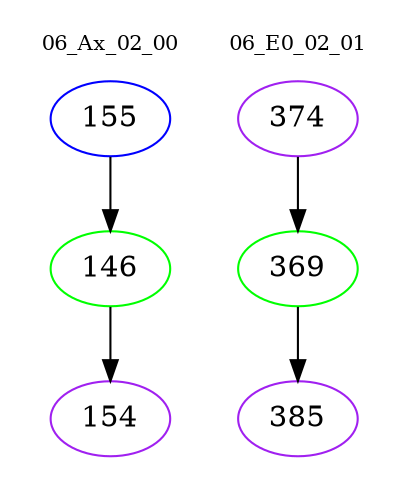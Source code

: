 digraph{
subgraph cluster_0 {
color = white
label = "06_Ax_02_00";
fontsize=10;
T0_155 [label="155", color="blue"]
T0_155 -> T0_146 [color="black"]
T0_146 [label="146", color="green"]
T0_146 -> T0_154 [color="black"]
T0_154 [label="154", color="purple"]
}
subgraph cluster_1 {
color = white
label = "06_E0_02_01";
fontsize=10;
T1_374 [label="374", color="purple"]
T1_374 -> T1_369 [color="black"]
T1_369 [label="369", color="green"]
T1_369 -> T1_385 [color="black"]
T1_385 [label="385", color="purple"]
}
}
